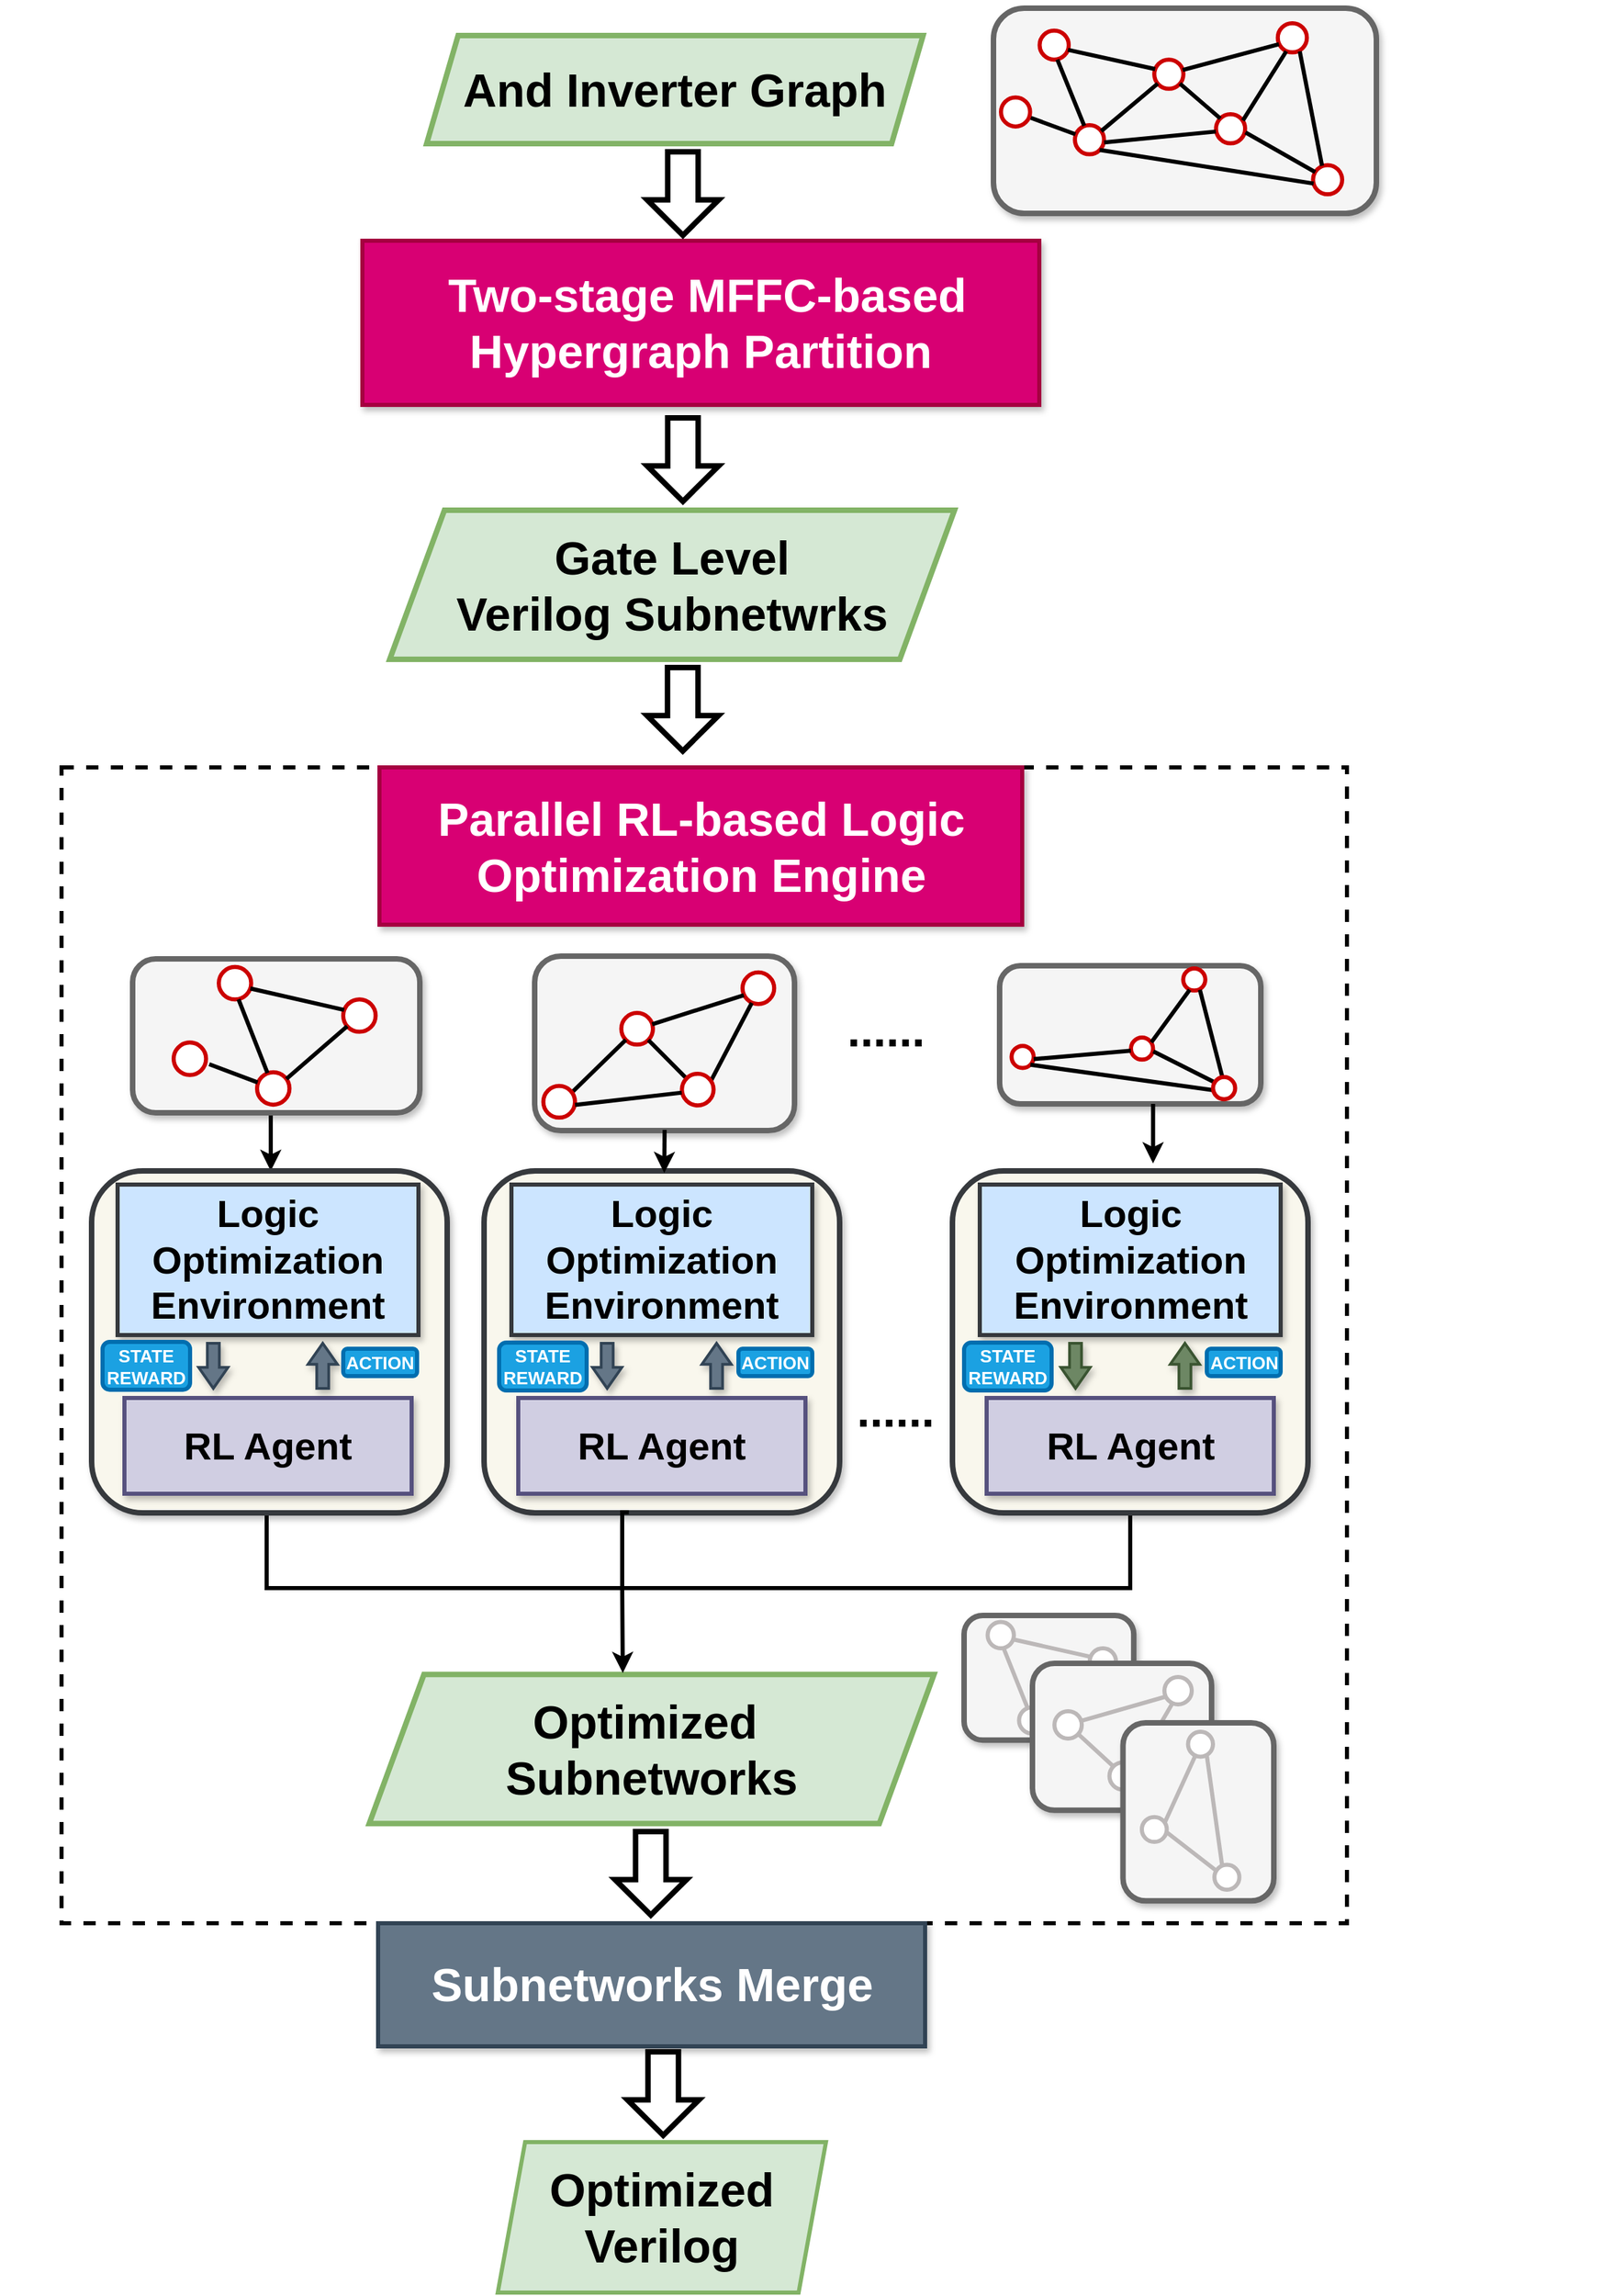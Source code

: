 <mxfile version="24.7.7">
  <diagram name="第 1 页" id="2leY5HMp6Ett028nWdfq">
    <mxGraphModel dx="4054" dy="3348" grid="1" gridSize="10" guides="1" tooltips="1" connect="1" arrows="1" fold="1" page="1" pageScale="1" pageWidth="1200" pageHeight="1700" math="0" shadow="0">
      <root>
        <mxCell id="0" />
        <mxCell id="1" parent="0" />
        <mxCell id="xTtSK3jkWQ4TyL-IIgwB-2" value="" style="rounded=0;whiteSpace=wrap;html=1;fillColor=none;strokeWidth=3;dashed=1;" parent="1" vertex="1">
          <mxGeometry x="-1142" y="-1138" width="940" height="845" as="geometry" />
        </mxCell>
        <mxCell id="dvFnTmYqKqfRrYYfjRXa-3" value="&lt;b style=&quot;font-size: 34px;&quot;&gt;Optimized Verilog&lt;/b&gt;" style="shape=parallelogram;perimeter=parallelogramPerimeter;whiteSpace=wrap;html=1;fixedSize=1;fillColor=#d5e8d4;strokeColor=#82b366;strokeWidth=3;" parent="1" vertex="1">
          <mxGeometry x="-823" y="-133" width="240" height="110" as="geometry" />
        </mxCell>
        <mxCell id="LbmJ7f7Hz9VkS4XE6J_R-9" value="" style="group" parent="1" vertex="1" connectable="0">
          <mxGeometry x="-982" y="-1523" width="615" height="120" as="geometry" />
        </mxCell>
        <mxCell id="LbmJ7f7Hz9VkS4XE6J_R-2" value="&lt;b style=&quot;color: rgb(0, 0, 0);&quot;&gt;&lt;font style=&quot;font-size: 34px;&quot; color=&quot;#ffffff&quot;&gt;&amp;nbsp;Two-stage MFFC-based Hypergraph Partition&lt;/font&gt;&lt;/b&gt;" style="rounded=0;whiteSpace=wrap;html=1;fillColor=#d80073;fontColor=#ffffff;strokeColor=#A50040;strokeWidth=3;shadow=1;" parent="LbmJ7f7Hz9VkS4XE6J_R-9" vertex="1">
          <mxGeometry x="60" width="495" height="120" as="geometry" />
        </mxCell>
        <mxCell id="LbmJ7f7Hz9VkS4XE6J_R-10" value="" style="shape=flexArrow;endArrow=classic;html=1;rounded=0;strokeWidth=4;endWidth=25.993;endSize=7.303;width=19.31;" parent="1" edge="1">
          <mxGeometry width="50" height="50" relative="1" as="geometry">
            <mxPoint x="-687.59" y="-1590" as="sourcePoint" />
            <mxPoint x="-687.59" y="-1525" as="targetPoint" />
          </mxGeometry>
        </mxCell>
        <mxCell id="MMd7Z6TBkllvfIrQ2Aga-67" value="" style="shape=flexArrow;endArrow=classic;html=1;rounded=0;strokeWidth=4;endWidth=25.993;endSize=7.303;width=19.31;" parent="1" edge="1">
          <mxGeometry width="50" height="50" relative="1" as="geometry">
            <mxPoint x="-687.59" y="-1395.5" as="sourcePoint" />
            <mxPoint x="-687.59" y="-1330.5" as="targetPoint" />
          </mxGeometry>
        </mxCell>
        <mxCell id="MMd7Z6TBkllvfIrQ2Aga-69" value="" style="endArrow=classic;html=1;rounded=0;strokeWidth=3;" parent="1" edge="1">
          <mxGeometry width="50" height="50" relative="1" as="geometry">
            <mxPoint x="-989" y="-886.5" as="sourcePoint" />
            <mxPoint x="-989" y="-843" as="targetPoint" />
          </mxGeometry>
        </mxCell>
        <mxCell id="mWC_7gm0NGvsqLe8Leoa-31" value="" style="group;strokeWidth=4;" parent="1" vertex="1" connectable="0">
          <mxGeometry x="-833" y="-863" width="260" height="290" as="geometry" />
        </mxCell>
        <mxCell id="mWC_7gm0NGvsqLe8Leoa-32" value="" style="rounded=1;whiteSpace=wrap;html=1;strokeWidth=4;fillColor=#f9f7ed;strokeColor=#36393d;shadow=1;" parent="mWC_7gm0NGvsqLe8Leoa-31" vertex="1">
          <mxGeometry y="20" width="260" height="250" as="geometry" />
        </mxCell>
        <mxCell id="mWC_7gm0NGvsqLe8Leoa-33" value="&lt;font size=&quot;1&quot; style=&quot;&quot;&gt;&lt;b style=&quot;font-size: 28px;&quot;&gt;RL Agent&lt;/b&gt;&lt;/font&gt;" style="rounded=0;whiteSpace=wrap;html=1;fillColor=#d0cee2;strokeColor=#56517e;strokeWidth=3;shadow=1;" parent="mWC_7gm0NGvsqLe8Leoa-31" vertex="1">
          <mxGeometry x="25" y="186" width="210" height="70" as="geometry" />
        </mxCell>
        <mxCell id="mWC_7gm0NGvsqLe8Leoa-34" value="&lt;font size=&quot;1&quot; style=&quot;&quot;&gt;&lt;b style=&quot;font-size: 28px;&quot;&gt;Logic Optimization Environment&lt;/b&gt;&lt;/font&gt;" style="rounded=0;whiteSpace=wrap;html=1;fillColor=#cce5ff;strokeColor=#36393d;strokeWidth=3;shadow=1;" parent="mWC_7gm0NGvsqLe8Leoa-31" vertex="1">
          <mxGeometry x="20" y="30" width="220" height="110" as="geometry" />
        </mxCell>
        <mxCell id="mWC_7gm0NGvsqLe8Leoa-35" value="" style="shape=flexArrow;endArrow=classic;html=1;rounded=0;strokeWidth=2;endWidth=10.728;endSize=4.445;width=7.742;shadow=1;fillColor=#647687;strokeColor=#314354;" parent="mWC_7gm0NGvsqLe8Leoa-31" edge="1">
          <mxGeometry width="50" height="50" relative="1" as="geometry">
            <mxPoint x="90" y="145" as="sourcePoint" />
            <mxPoint x="90" y="180" as="targetPoint" />
          </mxGeometry>
        </mxCell>
        <mxCell id="mWC_7gm0NGvsqLe8Leoa-36" value="" style="shape=flexArrow;endArrow=classic;html=1;rounded=0;strokeWidth=2;endWidth=10.728;endSize=4.445;width=7.742;shadow=1;fillColor=#647687;strokeColor=#314354;" parent="mWC_7gm0NGvsqLe8Leoa-31" edge="1">
          <mxGeometry width="50" height="50" relative="1" as="geometry">
            <mxPoint x="170" y="180" as="sourcePoint" />
            <mxPoint x="170" y="145" as="targetPoint" />
          </mxGeometry>
        </mxCell>
        <mxCell id="xTtSK3jkWQ4TyL-IIgwB-56" value="&lt;b style=&quot;font-size: 13px;&quot;&gt;ACTION&lt;/b&gt;" style="rounded=1;whiteSpace=wrap;html=1;fontSize=13;fillColor=#1ba1e2;fontColor=#ffffff;strokeColor=#006EAF;strokeWidth=3;" parent="mWC_7gm0NGvsqLe8Leoa-31" vertex="1">
          <mxGeometry x="186" y="150" width="54" height="20" as="geometry" />
        </mxCell>
        <mxCell id="xTtSK3jkWQ4TyL-IIgwB-59" value="&lt;b style=&quot;font-size: 13px;&quot;&gt;STATE&lt;/b&gt;&lt;div&gt;&lt;b style=&quot;font-size: 13px;&quot;&gt;REWARD&lt;/b&gt;&lt;/div&gt;" style="rounded=1;whiteSpace=wrap;html=1;fontSize=13;fillColor=#1ba1e2;fontColor=#ffffff;strokeColor=#006EAF;strokeWidth=3;" parent="mWC_7gm0NGvsqLe8Leoa-31" vertex="1">
          <mxGeometry x="11" y="145.5" width="64" height="35" as="geometry" />
        </mxCell>
        <mxCell id="mWC_7gm0NGvsqLe8Leoa-37" value="" style="group;strokeWidth=4;" parent="1" vertex="1" connectable="0">
          <mxGeometry x="-490.5" y="-863" width="260" height="290" as="geometry" />
        </mxCell>
        <mxCell id="xTtSK3jkWQ4TyL-IIgwB-50" style="edgeStyle=orthogonalEdgeStyle;rounded=0;orthogonalLoop=1;jettySize=auto;html=1;endArrow=none;endFill=0;strokeWidth=3;" parent="mWC_7gm0NGvsqLe8Leoa-37" source="mWC_7gm0NGvsqLe8Leoa-38" edge="1">
          <mxGeometry relative="1" as="geometry">
            <mxPoint x="-285.5" y="325" as="targetPoint" />
            <Array as="points">
              <mxPoint x="130" y="325" />
              <mxPoint x="-285" y="325" />
            </Array>
          </mxGeometry>
        </mxCell>
        <mxCell id="mWC_7gm0NGvsqLe8Leoa-38" value="" style="rounded=1;whiteSpace=wrap;html=1;strokeWidth=4;fillColor=#f9f7ed;strokeColor=#36393d;shadow=1;" parent="mWC_7gm0NGvsqLe8Leoa-37" vertex="1">
          <mxGeometry y="20" width="260" height="250" as="geometry" />
        </mxCell>
        <mxCell id="mWC_7gm0NGvsqLe8Leoa-39" value="&lt;font size=&quot;1&quot; style=&quot;&quot;&gt;&lt;b style=&quot;font-size: 28px;&quot;&gt;RL Agent&lt;/b&gt;&lt;/font&gt;" style="rounded=0;whiteSpace=wrap;html=1;fillColor=#d0cee2;strokeColor=#56517e;strokeWidth=3;shadow=1;" parent="mWC_7gm0NGvsqLe8Leoa-37" vertex="1">
          <mxGeometry x="25" y="186" width="210" height="70" as="geometry" />
        </mxCell>
        <mxCell id="mWC_7gm0NGvsqLe8Leoa-40" value="&lt;font size=&quot;1&quot; style=&quot;&quot;&gt;&lt;b style=&quot;font-size: 28px;&quot;&gt;Logic Optimization Environment&lt;/b&gt;&lt;/font&gt;" style="rounded=0;whiteSpace=wrap;html=1;fillColor=#cce5ff;strokeColor=#36393d;strokeWidth=3;shadow=1;" parent="mWC_7gm0NGvsqLe8Leoa-37" vertex="1">
          <mxGeometry x="20" y="30" width="220" height="110" as="geometry" />
        </mxCell>
        <mxCell id="mWC_7gm0NGvsqLe8Leoa-41" value="" style="shape=flexArrow;endArrow=classic;html=1;rounded=0;strokeWidth=2;endWidth=10.728;endSize=4.445;width=7.742;shadow=1;fillColor=#6d8764;strokeColor=#3A5431;" parent="mWC_7gm0NGvsqLe8Leoa-37" edge="1">
          <mxGeometry width="50" height="50" relative="1" as="geometry">
            <mxPoint x="90" y="145" as="sourcePoint" />
            <mxPoint x="90" y="180" as="targetPoint" />
          </mxGeometry>
        </mxCell>
        <mxCell id="mWC_7gm0NGvsqLe8Leoa-42" value="" style="shape=flexArrow;endArrow=classic;html=1;rounded=0;strokeWidth=2;endWidth=10.728;endSize=4.445;width=7.742;shadow=1;fillColor=#6d8764;strokeColor=#3A5431;" parent="mWC_7gm0NGvsqLe8Leoa-37" edge="1">
          <mxGeometry width="50" height="50" relative="1" as="geometry">
            <mxPoint x="170" y="180" as="sourcePoint" />
            <mxPoint x="170" y="145" as="targetPoint" />
          </mxGeometry>
        </mxCell>
        <mxCell id="xTtSK3jkWQ4TyL-IIgwB-57" value="&lt;b style=&quot;font-size: 13px;&quot;&gt;ACTION&lt;/b&gt;" style="rounded=1;whiteSpace=wrap;html=1;fontSize=13;fillColor=#1ba1e2;fontColor=#ffffff;strokeColor=#006EAF;strokeWidth=3;" parent="mWC_7gm0NGvsqLe8Leoa-37" vertex="1">
          <mxGeometry x="186" y="150" width="54" height="20" as="geometry" />
        </mxCell>
        <mxCell id="xTtSK3jkWQ4TyL-IIgwB-60" value="&lt;b style=&quot;font-size: 13px;&quot;&gt;STATE&lt;/b&gt;&lt;div&gt;&lt;b style=&quot;font-size: 13px;&quot;&gt;REWARD&lt;/b&gt;&lt;/div&gt;" style="rounded=1;whiteSpace=wrap;html=1;fontSize=13;fillColor=#1ba1e2;fontColor=#ffffff;strokeColor=#006EAF;strokeWidth=3;" parent="mWC_7gm0NGvsqLe8Leoa-37" vertex="1">
          <mxGeometry x="8.5" y="145.5" width="64" height="35" as="geometry" />
        </mxCell>
        <mxCell id="MMd7Z6TBkllvfIrQ2Aga-142" value="" style="group;strokeWidth=3;" parent="1" vertex="1" connectable="0">
          <mxGeometry x="-1187" y="-488" width="1180" height="322.63" as="geometry" />
        </mxCell>
        <mxCell id="xTtSK3jkWQ4TyL-IIgwB-41" value="&lt;b style=&quot;font-size: 34px;&quot;&gt;Optimized&amp;nbsp;&lt;/b&gt;&lt;div&gt;&lt;b style=&quot;font-size: 34px;&quot;&gt;Subnetworks&lt;/b&gt;&lt;br&gt;&lt;/div&gt;" style="shape=parallelogram;perimeter=parallelogramPerimeter;whiteSpace=wrap;html=1;fixedSize=1;size=40;fillColor=#d5e8d4;strokeColor=#82b366;strokeWidth=4;" parent="MMd7Z6TBkllvfIrQ2Aga-142" vertex="1">
          <mxGeometry x="270" y="13.16" width="413" height="109" as="geometry" />
        </mxCell>
        <mxCell id="LbmJ7f7Hz9VkS4XE6J_R-12" value="&lt;b style=&quot;&quot;&gt;&lt;font style=&quot;font-size: 34px;&quot;&gt;Subnetworks Merge&lt;/font&gt;&lt;/b&gt;" style="rounded=0;whiteSpace=wrap;html=1;fillColor=#647687;fontColor=#ffffff;strokeColor=#314354;strokeWidth=3;shadow=1;" parent="MMd7Z6TBkllvfIrQ2Aga-142" vertex="1">
          <mxGeometry x="276.5" y="195" width="400" height="90" as="geometry" />
        </mxCell>
        <mxCell id="LbmJ7f7Hz9VkS4XE6J_R-13" value="" style="shape=flexArrow;endArrow=classic;html=1;rounded=0;strokeWidth=4;endWidth=25.993;endSize=7.303;width=19.31;" parent="MMd7Z6TBkllvfIrQ2Aga-142" edge="1">
          <mxGeometry width="50" height="50" relative="1" as="geometry">
            <mxPoint x="475.91" y="126" as="sourcePoint" />
            <mxPoint x="475.91" y="191" as="targetPoint" />
          </mxGeometry>
        </mxCell>
        <mxCell id="MMd7Z6TBkllvfIrQ2Aga-143" value="" style="rounded=1;whiteSpace=wrap;html=1;fillColor=#f5f5f5;fontColor=#333333;strokeColor=#666666;strokeWidth=4;shadow=1;" parent="MMd7Z6TBkllvfIrQ2Aga-142" vertex="1">
          <mxGeometry x="705" y="-30" width="124.079" height="91.126" as="geometry" />
        </mxCell>
        <mxCell id="MMd7Z6TBkllvfIrQ2Aga-144" value="" style="ellipse;whiteSpace=wrap;html=1;aspect=fixed;strokeColor=#bcb8b8;strokeWidth=3;" parent="MMd7Z6TBkllvfIrQ2Aga-142" vertex="1">
          <mxGeometry x="722.233" y="-25.204" width="19.184" height="19.184" as="geometry" />
        </mxCell>
        <mxCell id="MMd7Z6TBkllvfIrQ2Aga-145" value="" style="ellipse;whiteSpace=wrap;html=1;aspect=fixed;strokeColor=#bcb8b8;strokeWidth=3;" parent="MMd7Z6TBkllvfIrQ2Aga-142" vertex="1">
          <mxGeometry x="745.211" y="37.146" width="19.184" height="19.184" as="geometry" />
        </mxCell>
        <mxCell id="MMd7Z6TBkllvfIrQ2Aga-146" value="" style="ellipse;whiteSpace=wrap;html=1;aspect=fixed;strokeColor=#bcb8b8;strokeWidth=3;" parent="MMd7Z6TBkllvfIrQ2Aga-142" vertex="1">
          <mxGeometry x="796.91" y="-6.019" width="19.184" height="19.184" as="geometry" />
        </mxCell>
        <mxCell id="MMd7Z6TBkllvfIrQ2Aga-149" value="" style="endArrow=none;html=1;rounded=0;strokeWidth=3;exitX=0.321;exitY=0.022;exitDx=0;exitDy=0;exitPerimeter=0;entryX=0.609;entryY=1;entryDx=0;entryDy=0;entryPerimeter=0;strokeColor=#bcb8b8;" parent="MMd7Z6TBkllvfIrQ2Aga-142" source="MMd7Z6TBkllvfIrQ2Aga-145" target="MMd7Z6TBkllvfIrQ2Aga-144" edge="1">
          <mxGeometry width="50" height="50" relative="1" as="geometry">
            <mxPoint x="763.018" y="5.012" as="sourcePoint" />
            <mxPoint x="733.722" y="-6.019" as="targetPoint" />
          </mxGeometry>
        </mxCell>
        <mxCell id="MMd7Z6TBkllvfIrQ2Aga-150" value="" style="endArrow=none;html=1;rounded=0;strokeWidth=3;exitX=0.027;exitY=0.324;exitDx=0;exitDy=0;exitPerimeter=0;entryX=0.974;entryY=0.663;entryDx=0;entryDy=0;entryPerimeter=0;strokeColor=#bcb8b8;" parent="MMd7Z6TBkllvfIrQ2Aga-142" source="MMd7Z6TBkllvfIrQ2Aga-146" target="MMd7Z6TBkllvfIrQ2Aga-144" edge="1">
          <mxGeometry width="50" height="50" relative="1" as="geometry">
            <mxPoint x="774.507" y="0.215" as="sourcePoint" />
            <mxPoint x="745.211" y="-10.816" as="targetPoint" />
          </mxGeometry>
        </mxCell>
        <mxCell id="MMd7Z6TBkllvfIrQ2Aga-151" value="" style="endArrow=none;html=1;rounded=0;strokeWidth=3;exitX=0.906;exitY=0.204;exitDx=0;exitDy=0;exitPerimeter=0;strokeColor=#bcb8b8;" parent="MMd7Z6TBkllvfIrQ2Aga-142" source="MMd7Z6TBkllvfIrQ2Aga-145" target="MMd7Z6TBkllvfIrQ2Aga-146" edge="1">
          <mxGeometry width="50" height="50" relative="1" as="geometry">
            <mxPoint x="757.274" y="52.973" as="sourcePoint" />
            <mxPoint x="727.978" y="41.942" as="targetPoint" />
          </mxGeometry>
        </mxCell>
        <mxCell id="MMd7Z6TBkllvfIrQ2Aga-168" value="" style="rounded=1;whiteSpace=wrap;html=1;fillColor=#f5f5f5;fontColor=#333333;strokeColor=#666666;strokeWidth=4;shadow=1;" parent="MMd7Z6TBkllvfIrQ2Aga-142" vertex="1">
          <mxGeometry x="755.003" y="4.998" width="130.972" height="107.399" as="geometry" />
        </mxCell>
        <mxCell id="MMd7Z6TBkllvfIrQ2Aga-170" value="" style="ellipse;whiteSpace=wrap;html=1;aspect=fixed;strokeColor=#BCB8B8;strokeWidth=3;" parent="MMd7Z6TBkllvfIrQ2Aga-142" vertex="1">
          <mxGeometry x="771.087" y="39.965" width="19.981" height="19.981" as="geometry" />
        </mxCell>
        <mxCell id="MMd7Z6TBkllvfIrQ2Aga-171" value="" style="ellipse;whiteSpace=wrap;html=1;aspect=fixed;strokeColor=#BCB8B8;strokeWidth=3;" parent="MMd7Z6TBkllvfIrQ2Aga-142" vertex="1">
          <mxGeometry x="811.298" y="77.429" width="19.981" height="19.981" as="geometry" />
        </mxCell>
        <mxCell id="MMd7Z6TBkllvfIrQ2Aga-172" value="" style="ellipse;whiteSpace=wrap;html=1;aspect=fixed;strokeColor=#BCB8B8;strokeWidth=3;" parent="MMd7Z6TBkllvfIrQ2Aga-142" vertex="1">
          <mxGeometry x="851.509" y="14.988" width="19.981" height="19.981" as="geometry" />
        </mxCell>
        <mxCell id="MMd7Z6TBkllvfIrQ2Aga-175" value="" style="endArrow=none;html=1;rounded=0;strokeWidth=3;entryX=0;entryY=0;entryDx=0;entryDy=0;strokeColor=#BCB8B8;" parent="MMd7Z6TBkllvfIrQ2Aga-142" source="MMd7Z6TBkllvfIrQ2Aga-170" target="MMd7Z6TBkllvfIrQ2Aga-171" edge="1">
          <mxGeometry width="50" height="50" relative="1" as="geometry">
            <mxPoint x="748.109" y="101.906" as="sourcePoint" />
            <mxPoint x="818.191" y="97.41" as="targetPoint" />
          </mxGeometry>
        </mxCell>
        <mxCell id="MMd7Z6TBkllvfIrQ2Aga-176" value="" style="endArrow=none;html=1;rounded=0;strokeWidth=3;exitX=0.975;exitY=0.358;exitDx=0;exitDy=0;exitPerimeter=0;entryX=0.04;entryY=0.72;entryDx=0;entryDy=0;entryPerimeter=0;strokeColor=#BCB8B8;" parent="MMd7Z6TBkllvfIrQ2Aga-142" source="MMd7Z6TBkllvfIrQ2Aga-170" target="MMd7Z6TBkllvfIrQ2Aga-172" edge="1">
          <mxGeometry width="50" height="50" relative="1" as="geometry">
            <mxPoint x="745.812" y="93.914" as="sourcePoint" />
            <mxPoint x="780.278" y="62.443" as="targetPoint" />
          </mxGeometry>
        </mxCell>
        <mxCell id="MMd7Z6TBkllvfIrQ2Aga-177" value="" style="endArrow=none;html=1;rounded=0;strokeWidth=3;entryX=0.923;entryY=0.216;entryDx=0;entryDy=0;exitX=0.292;exitY=0.963;exitDx=0;exitDy=0;exitPerimeter=0;entryPerimeter=0;strokeColor=#BCB8B8;" parent="MMd7Z6TBkllvfIrQ2Aga-142" source="MMd7Z6TBkllvfIrQ2Aga-172" target="MMd7Z6TBkllvfIrQ2Aga-171" edge="1">
          <mxGeometry width="50" height="50" relative="1" as="geometry">
            <mxPoint x="795.788" y="62.443" as="sourcePoint" />
            <mxPoint x="820.489" y="85.422" as="targetPoint" />
          </mxGeometry>
        </mxCell>
        <mxCell id="MMd7Z6TBkllvfIrQ2Aga-220" value="" style="group" parent="MMd7Z6TBkllvfIrQ2Aga-142" vertex="1" connectable="0">
          <mxGeometry x="835.001" y="54.999" width="103.399" height="123.671" as="geometry" />
        </mxCell>
        <mxCell id="MMd7Z6TBkllvfIrQ2Aga-218" value="" style="rounded=1;whiteSpace=wrap;html=1;fillColor=#f5f5f5;fontColor=#333333;strokeColor=#666666;strokeWidth=4;shadow=1;" parent="MMd7Z6TBkllvfIrQ2Aga-220" vertex="1">
          <mxGeometry x="-13.787" y="-6.509" width="110.292" height="130.18" as="geometry" />
        </mxCell>
        <mxCell id="MMd7Z6TBkllvfIrQ2Aga-221" value="" style="ellipse;whiteSpace=wrap;html=1;aspect=fixed;strokeColor=#BCB8B8;strokeWidth=3;" parent="MMd7Z6TBkllvfIrQ2Aga-220" vertex="1">
          <mxGeometry y="62.32" width="18.225" height="18.225" as="geometry" />
        </mxCell>
        <mxCell id="MMd7Z6TBkllvfIrQ2Aga-222" value="" style="ellipse;whiteSpace=wrap;html=1;aspect=fixed;strokeColor=#BCB8B8;strokeWidth=3;" parent="MMd7Z6TBkllvfIrQ2Aga-220" vertex="1">
          <mxGeometry x="33.777" width="18.225" height="18.225" as="geometry" />
        </mxCell>
        <mxCell id="MMd7Z6TBkllvfIrQ2Aga-223" value="" style="ellipse;whiteSpace=wrap;html=1;aspect=fixed;strokeColor=#BCB8B8;strokeWidth=3;" parent="MMd7Z6TBkllvfIrQ2Aga-220" vertex="1">
          <mxGeometry x="53.078" y="97.22" width="18.225" height="18.225" as="geometry" />
        </mxCell>
        <mxCell id="MMd7Z6TBkllvfIrQ2Aga-224" value="" style="endArrow=none;html=1;rounded=0;strokeWidth=3;entryX=0.923;entryY=0.216;entryDx=0;entryDy=0;exitX=0.292;exitY=0.963;exitDx=0;exitDy=0;exitPerimeter=0;entryPerimeter=0;strokeColor=#BCB8B8;" parent="MMd7Z6TBkllvfIrQ2Aga-220" source="MMd7Z6TBkllvfIrQ2Aga-222" target="MMd7Z6TBkllvfIrQ2Aga-221" edge="1">
          <mxGeometry width="50" height="50" relative="1" as="geometry">
            <mxPoint x="-13.028" y="47.363" as="sourcePoint" />
            <mxPoint x="7.72" y="70.297" as="targetPoint" />
          </mxGeometry>
        </mxCell>
        <mxCell id="MMd7Z6TBkllvfIrQ2Aga-225" value="" style="endArrow=none;html=1;rounded=0;strokeWidth=3;exitX=1.012;exitY=0.625;exitDx=0;exitDy=0;exitPerimeter=0;entryX=0.073;entryY=0.237;entryDx=0;entryDy=0;entryPerimeter=0;strokeColor=#BCB8B8;" parent="MMd7Z6TBkllvfIrQ2Aga-220" source="MMd7Z6TBkllvfIrQ2Aga-221" target="MMd7Z6TBkllvfIrQ2Aga-223" edge="1">
          <mxGeometry width="50" height="50" relative="1" as="geometry">
            <mxPoint x="-13.028" y="47.363" as="sourcePoint" />
            <mxPoint x="67.554" y="94.727" as="targetPoint" />
          </mxGeometry>
        </mxCell>
        <mxCell id="MMd7Z6TBkllvfIrQ2Aga-226" value="" style="endArrow=none;html=1;rounded=0;strokeWidth=3;entryX=0.308;entryY=0.021;entryDx=0;entryDy=0;exitX=0.755;exitY=0.968;exitDx=0;exitDy=0;exitPerimeter=0;entryPerimeter=0;strokeColor=#BCB8B8;" parent="MMd7Z6TBkllvfIrQ2Aga-220" source="MMd7Z6TBkllvfIrQ2Aga-222" target="MMd7Z6TBkllvfIrQ2Aga-223" edge="1">
          <mxGeometry width="50" height="50" relative="1" as="geometry">
            <mxPoint x="44.393" y="24.43" as="sourcePoint" />
            <mxPoint x="22.679" y="71.793" as="targetPoint" />
          </mxGeometry>
        </mxCell>
        <mxCell id="xTtSK3jkWQ4TyL-IIgwB-69" value="" style="shape=flexArrow;endArrow=classic;html=1;rounded=0;strokeWidth=4;endWidth=25.993;endSize=7.303;width=19.31;" parent="MMd7Z6TBkllvfIrQ2Aga-142" edge="1">
          <mxGeometry width="50" height="50" relative="1" as="geometry">
            <mxPoint x="485" y="287" as="sourcePoint" />
            <mxPoint x="485" y="352" as="targetPoint" />
          </mxGeometry>
        </mxCell>
        <mxCell id="oHI2UX2f5M0Zwac9s9rT-1" value="&lt;span style=&quot;font-size: 34px;&quot;&gt;&lt;b&gt;......&lt;/b&gt;&lt;/span&gt;" style="text;html=1;align=center;verticalAlign=middle;whiteSpace=wrap;rounded=0;" parent="1" vertex="1">
          <mxGeometry x="-609" y="-961.5" width="140" height="30" as="geometry" />
        </mxCell>
        <mxCell id="LbmJ7f7Hz9VkS4XE6J_R-4" value="&lt;b style=&quot;&quot;&gt;&lt;font style=&quot;font-size: 34px;&quot;&gt;Parallel RL-based Logic Optimization Engine&lt;/font&gt;&lt;/b&gt;" style="rounded=0;whiteSpace=wrap;html=1;fillColor=#d80073;fontColor=#ffffff;strokeColor=#A50040;strokeWidth=3;shadow=1;" parent="1" vertex="1">
          <mxGeometry x="-909.5" y="-1138" width="470" height="115" as="geometry" />
        </mxCell>
        <mxCell id="xTtSK3jkWQ4TyL-IIgwB-7" value="" style="group" parent="1" vertex="1" connectable="0">
          <mxGeometry x="-1090" y="-998" width="210" height="112.5" as="geometry" />
        </mxCell>
        <mxCell id="MMd7Z6TBkllvfIrQ2Aga-54" value="" style="rounded=1;whiteSpace=wrap;html=1;fillColor=#f5f5f5;fontColor=#333333;strokeColor=#666666;strokeWidth=4;shadow=1;" parent="xTtSK3jkWQ4TyL-IIgwB-7" vertex="1">
          <mxGeometry width="210" height="112.5" as="geometry" />
        </mxCell>
        <mxCell id="MMd7Z6TBkllvfIrQ2Aga-18" value="" style="ellipse;whiteSpace=wrap;html=1;aspect=fixed;strokeColor=#CC0000;strokeWidth=3;" parent="xTtSK3jkWQ4TyL-IIgwB-7" vertex="1">
          <mxGeometry x="63" y="5.921" width="23.684" height="23.684" as="geometry" />
        </mxCell>
        <mxCell id="MMd7Z6TBkllvfIrQ2Aga-19" value="" style="ellipse;whiteSpace=wrap;html=1;aspect=fixed;strokeColor=#CC0000;strokeWidth=3;" parent="xTtSK3jkWQ4TyL-IIgwB-7" vertex="1">
          <mxGeometry x="91" y="82.895" width="23.684" height="23.684" as="geometry" />
        </mxCell>
        <mxCell id="MMd7Z6TBkllvfIrQ2Aga-20" value="" style="ellipse;whiteSpace=wrap;html=1;aspect=fixed;strokeColor=#CC0000;strokeWidth=3;" parent="xTtSK3jkWQ4TyL-IIgwB-7" vertex="1">
          <mxGeometry x="154" y="29.605" width="23.684" height="23.684" as="geometry" />
        </mxCell>
        <mxCell id="MMd7Z6TBkllvfIrQ2Aga-21" value="" style="ellipse;whiteSpace=wrap;html=1;aspect=fixed;strokeColor=#CC0000;strokeWidth=3;" parent="xTtSK3jkWQ4TyL-IIgwB-7" vertex="1">
          <mxGeometry x="30" y="61.171" width="23.684" height="23.684" as="geometry" />
        </mxCell>
        <mxCell id="MMd7Z6TBkllvfIrQ2Aga-22" value="" style="endArrow=none;html=1;rounded=0;strokeWidth=3;exitX=0.017;exitY=0.313;exitDx=0;exitDy=0;exitPerimeter=0;" parent="xTtSK3jkWQ4TyL-IIgwB-7" source="MMd7Z6TBkllvfIrQ2Aga-19" edge="1">
          <mxGeometry width="50" height="50" relative="1" as="geometry">
            <mxPoint x="21" y="106.579" as="sourcePoint" />
            <mxPoint x="56" y="76.974" as="targetPoint" />
          </mxGeometry>
        </mxCell>
        <mxCell id="MMd7Z6TBkllvfIrQ2Aga-23" value="" style="endArrow=none;html=1;rounded=0;strokeWidth=3;exitX=0.321;exitY=0.022;exitDx=0;exitDy=0;exitPerimeter=0;entryX=0.609;entryY=1;entryDx=0;entryDy=0;entryPerimeter=0;" parent="xTtSK3jkWQ4TyL-IIgwB-7" source="MMd7Z6TBkllvfIrQ2Aga-19" target="MMd7Z6TBkllvfIrQ2Aga-18" edge="1">
          <mxGeometry width="50" height="50" relative="1" as="geometry">
            <mxPoint x="112.7" y="43.224" as="sourcePoint" />
            <mxPoint x="77" y="29.605" as="targetPoint" />
          </mxGeometry>
        </mxCell>
        <mxCell id="MMd7Z6TBkllvfIrQ2Aga-24" value="" style="endArrow=none;html=1;rounded=0;strokeWidth=3;exitX=0.027;exitY=0.324;exitDx=0;exitDy=0;exitPerimeter=0;entryX=0.974;entryY=0.663;entryDx=0;entryDy=0;entryPerimeter=0;" parent="xTtSK3jkWQ4TyL-IIgwB-7" source="MMd7Z6TBkllvfIrQ2Aga-20" target="MMd7Z6TBkllvfIrQ2Aga-18" edge="1">
          <mxGeometry width="50" height="50" relative="1" as="geometry">
            <mxPoint x="126.7" y="37.303" as="sourcePoint" />
            <mxPoint x="91" y="23.684" as="targetPoint" />
          </mxGeometry>
        </mxCell>
        <mxCell id="MMd7Z6TBkllvfIrQ2Aga-25" value="" style="endArrow=none;html=1;rounded=0;strokeWidth=3;exitX=0.906;exitY=0.204;exitDx=0;exitDy=0;exitPerimeter=0;" parent="xTtSK3jkWQ4TyL-IIgwB-7" source="MMd7Z6TBkllvfIrQ2Aga-19" target="MMd7Z6TBkllvfIrQ2Aga-20" edge="1">
          <mxGeometry width="50" height="50" relative="1" as="geometry">
            <mxPoint x="105.7" y="102.434" as="sourcePoint" />
            <mxPoint x="70" y="88.816" as="targetPoint" />
          </mxGeometry>
        </mxCell>
        <mxCell id="xTtSK3jkWQ4TyL-IIgwB-8" value="" style="group" parent="1" vertex="1" connectable="0">
          <mxGeometry x="-796" y="-1000" width="190" height="127.5" as="geometry" />
        </mxCell>
        <mxCell id="MMd7Z6TBkllvfIrQ2Aga-55" value="" style="rounded=1;whiteSpace=wrap;html=1;fillColor=#f5f5f5;fontColor=#333333;strokeColor=#666666;strokeWidth=4;shadow=1;" parent="xTtSK3jkWQ4TyL-IIgwB-8" vertex="1">
          <mxGeometry width="190" height="127.5" as="geometry" />
        </mxCell>
        <mxCell id="MMd7Z6TBkllvfIrQ2Aga-37" value="" style="ellipse;whiteSpace=wrap;html=1;aspect=fixed;strokeColor=#CC0000;strokeWidth=3;" parent="xTtSK3jkWQ4TyL-IIgwB-8" vertex="1">
          <mxGeometry x="63.333" y="41.512" width="23.145" height="23.145" as="geometry" />
        </mxCell>
        <mxCell id="MMd7Z6TBkllvfIrQ2Aga-39" value="" style="ellipse;whiteSpace=wrap;html=1;aspect=fixed;strokeColor=#CC0000;strokeWidth=3;" parent="xTtSK3jkWQ4TyL-IIgwB-8" vertex="1">
          <mxGeometry x="152" y="11.86" width="23.145" height="23.145" as="geometry" />
        </mxCell>
        <mxCell id="MMd7Z6TBkllvfIrQ2Aga-40" value="" style="endArrow=none;html=1;rounded=0;strokeWidth=3;exitX=0.906;exitY=0.204;exitDx=0;exitDy=0;exitPerimeter=0;" parent="xTtSK3jkWQ4TyL-IIgwB-8" source="MMd7Z6TBkllvfIrQ2Aga-36" target="MMd7Z6TBkllvfIrQ2Aga-37" edge="1">
          <mxGeometry width="50" height="50" relative="1" as="geometry">
            <mxPoint x="19.633" y="114.453" as="sourcePoint" />
            <mxPoint x="-12.667" y="100.814" as="targetPoint" />
          </mxGeometry>
        </mxCell>
        <mxCell id="MMd7Z6TBkllvfIrQ2Aga-42" value="" style="endArrow=none;html=1;rounded=0;strokeWidth=3;entryX=0;entryY=0;entryDx=0;entryDy=0;" parent="xTtSK3jkWQ4TyL-IIgwB-8" source="MMd7Z6TBkllvfIrQ2Aga-37" target="MMd7Z6TBkllvfIrQ2Aga-38" edge="1">
          <mxGeometry width="50" height="50" relative="1" as="geometry">
            <mxPoint x="38" y="115.047" as="sourcePoint" />
            <mxPoint x="115.267" y="109.709" as="targetPoint" />
          </mxGeometry>
        </mxCell>
        <mxCell id="MMd7Z6TBkllvfIrQ2Aga-43" value="" style="endArrow=none;html=1;rounded=0;strokeWidth=3;exitX=0.975;exitY=0.358;exitDx=0;exitDy=0;exitPerimeter=0;entryX=0.04;entryY=0.72;entryDx=0;entryDy=0;entryPerimeter=0;" parent="xTtSK3jkWQ4TyL-IIgwB-8" source="MMd7Z6TBkllvfIrQ2Aga-37" target="MMd7Z6TBkllvfIrQ2Aga-39" edge="1">
          <mxGeometry width="50" height="50" relative="1" as="geometry">
            <mxPoint x="35.467" y="105.558" as="sourcePoint" />
            <mxPoint x="73.467" y="68.198" as="targetPoint" />
          </mxGeometry>
        </mxCell>
        <mxCell id="MMd7Z6TBkllvfIrQ2Aga-44" value="" style="endArrow=none;html=1;rounded=0;strokeWidth=3;entryX=0.923;entryY=0.216;entryDx=0;entryDy=0;exitX=0.292;exitY=0.963;exitDx=0;exitDy=0;exitPerimeter=0;entryPerimeter=0;" parent="xTtSK3jkWQ4TyL-IIgwB-8" source="MMd7Z6TBkllvfIrQ2Aga-39" target="MMd7Z6TBkllvfIrQ2Aga-38" edge="1">
          <mxGeometry width="50" height="50" relative="1" as="geometry">
            <mxPoint x="90.567" y="68.198" as="sourcePoint" />
            <mxPoint x="117.8" y="95.477" as="targetPoint" />
          </mxGeometry>
        </mxCell>
        <mxCell id="MMd7Z6TBkllvfIrQ2Aga-36" value="" style="ellipse;whiteSpace=wrap;html=1;aspect=fixed;strokeColor=#CC0000;strokeWidth=3;" parent="xTtSK3jkWQ4TyL-IIgwB-8" vertex="1">
          <mxGeometry x="6.333" y="94.884" width="23.145" height="23.145" as="geometry" />
        </mxCell>
        <mxCell id="MMd7Z6TBkllvfIrQ2Aga-38" value="" style="ellipse;whiteSpace=wrap;html=1;aspect=fixed;strokeColor=#CC0000;strokeWidth=3;" parent="xTtSK3jkWQ4TyL-IIgwB-8" vertex="1">
          <mxGeometry x="107.667" y="85.988" width="23.145" height="23.145" as="geometry" />
        </mxCell>
        <mxCell id="MMd7Z6TBkllvfIrQ2Aga-41" value="" style="endArrow=none;html=1;rounded=0;strokeWidth=3;exitX=1.003;exitY=0.597;exitDx=0;exitDy=0;exitPerimeter=0;entryX=-0.006;entryY=0.597;entryDx=0;entryDy=0;entryPerimeter=0;" parent="xTtSK3jkWQ4TyL-IIgwB-8" source="MMd7Z6TBkllvfIrQ2Aga-36" target="MMd7Z6TBkllvfIrQ2Aga-38" edge="1">
          <mxGeometry width="50" height="50" relative="1" as="geometry">
            <mxPoint x="35.467" y="105.558" as="sourcePoint" />
            <mxPoint x="73.467" y="68.198" as="targetPoint" />
          </mxGeometry>
        </mxCell>
        <mxCell id="xTtSK3jkWQ4TyL-IIgwB-42" value="" style="endArrow=classic;html=1;rounded=0;strokeWidth=3;" parent="xTtSK3jkWQ4TyL-IIgwB-8" edge="1">
          <mxGeometry width="50" height="50" relative="1" as="geometry">
            <mxPoint x="95" y="127" as="sourcePoint" />
            <mxPoint x="94.75" y="158.53" as="targetPoint" />
          </mxGeometry>
        </mxCell>
        <mxCell id="xTtSK3jkWQ4TyL-IIgwB-12" value="&lt;b style=&quot;font-size: 34px;&quot;&gt;And Inverter Graph&lt;/b&gt;" style="shape=parallelogram;perimeter=parallelogramPerimeter;whiteSpace=wrap;html=1;fixedSize=1;size=23;fillColor=#d5e8d4;strokeColor=#82b366;strokeWidth=4;" parent="1" vertex="1">
          <mxGeometry x="-875" y="-1673" width="363" height="79" as="geometry" />
        </mxCell>
        <mxCell id="xTtSK3jkWQ4TyL-IIgwB-14" value="&lt;font style=&quot;font-size: 34px;&quot;&gt;&lt;b&gt;&lt;font style=&quot;font-size: 34px;&quot;&gt;Gate Level Verilog&lt;/font&gt;&lt;/b&gt;&lt;b style=&quot;background-color: initial;&quot;&gt;&lt;font style=&quot;font-size: 34px;&quot;&gt;&amp;nbsp;Subnetwrks&lt;/font&gt;&lt;/b&gt;&lt;/font&gt;" style="shape=parallelogram;perimeter=parallelogramPerimeter;whiteSpace=wrap;html=1;fixedSize=1;size=40;fillColor=#d5e8d4;strokeColor=#82b366;strokeWidth=4;" parent="1" vertex="1">
          <mxGeometry x="-902" y="-1326" width="413" height="109" as="geometry" />
        </mxCell>
        <mxCell id="xTtSK3jkWQ4TyL-IIgwB-38" value="" style="group" parent="1" vertex="1" connectable="0">
          <mxGeometry x="-469" y="-1693" width="280" height="150" as="geometry" />
        </mxCell>
        <mxCell id="xTtSK3jkWQ4TyL-IIgwB-27" value="" style="rounded=1;whiteSpace=wrap;html=1;fillColor=#f5f5f5;fontColor=#333333;strokeColor=#666666;strokeWidth=4;shadow=1;container=0;" parent="xTtSK3jkWQ4TyL-IIgwB-38" vertex="1">
          <mxGeometry x="8.5" width="280" height="150" as="geometry" />
        </mxCell>
        <mxCell id="MMd7Z6TBkllvfIrQ2Aga-1" value="" style="ellipse;whiteSpace=wrap;html=1;aspect=fixed;strokeColor=#CC0000;strokeWidth=3;container=0;" parent="xTtSK3jkWQ4TyL-IIgwB-38" vertex="1">
          <mxGeometry x="42.25" y="16.319" width="21.277" height="21.277" as="geometry" />
        </mxCell>
        <mxCell id="MMd7Z6TBkllvfIrQ2Aga-2" value="" style="ellipse;whiteSpace=wrap;html=1;aspect=fixed;strokeColor=#CC0000;strokeWidth=3;container=0;" parent="xTtSK3jkWQ4TyL-IIgwB-38" vertex="1">
          <mxGeometry x="68.05" y="85.468" width="21.277" height="21.277" as="geometry" />
        </mxCell>
        <mxCell id="MMd7Z6TBkllvfIrQ2Aga-3" value="" style="ellipse;whiteSpace=wrap;html=1;aspect=fixed;strokeColor=#CC0000;strokeWidth=3;container=0;" parent="xTtSK3jkWQ4TyL-IIgwB-38" vertex="1">
          <mxGeometry x="126.1" y="37.596" width="21.277" height="21.277" as="geometry" />
        </mxCell>
        <mxCell id="MMd7Z6TBkllvfIrQ2Aga-4" value="" style="ellipse;whiteSpace=wrap;html=1;aspect=fixed;strokeColor=#CC0000;strokeWidth=3;container=0;" parent="xTtSK3jkWQ4TyL-IIgwB-38" vertex="1">
          <mxGeometry x="171.25" y="77.489" width="21.277" height="21.277" as="geometry" />
        </mxCell>
        <mxCell id="MMd7Z6TBkllvfIrQ2Aga-5" value="" style="ellipse;whiteSpace=wrap;html=1;aspect=fixed;strokeColor=#CC0000;strokeWidth=3;container=0;" parent="xTtSK3jkWQ4TyL-IIgwB-38" vertex="1">
          <mxGeometry x="216.4" y="11" width="21.277" height="21.277" as="geometry" />
        </mxCell>
        <mxCell id="MMd7Z6TBkllvfIrQ2Aga-6" value="" style="ellipse;whiteSpace=wrap;html=1;aspect=fixed;strokeColor=#CC0000;strokeWidth=3;container=0;" parent="xTtSK3jkWQ4TyL-IIgwB-38" vertex="1">
          <mxGeometry x="242.2" y="114.723" width="21.277" height="21.277" as="geometry" />
        </mxCell>
        <mxCell id="MMd7Z6TBkllvfIrQ2Aga-7" value="" style="ellipse;whiteSpace=wrap;html=1;aspect=fixed;strokeColor=#CC0000;strokeWidth=3;container=0;" parent="xTtSK3jkWQ4TyL-IIgwB-38" vertex="1">
          <mxGeometry x="14" y="65.191" width="21.277" height="21.277" as="geometry" />
        </mxCell>
        <mxCell id="MMd7Z6TBkllvfIrQ2Aga-8" value="" style="endArrow=none;html=1;rounded=0;strokeWidth=3;exitX=0.017;exitY=0.313;exitDx=0;exitDy=0;exitPerimeter=0;" parent="xTtSK3jkWQ4TyL-IIgwB-38" source="MMd7Z6TBkllvfIrQ2Aga-2" edge="1">
          <mxGeometry width="50" height="50" relative="1" as="geometry">
            <mxPoint x="3.55" y="106.745" as="sourcePoint" />
            <mxPoint x="35.8" y="80.149" as="targetPoint" />
          </mxGeometry>
        </mxCell>
        <mxCell id="MMd7Z6TBkllvfIrQ2Aga-9" value="" style="endArrow=none;html=1;rounded=0;strokeWidth=3;exitX=0.321;exitY=0.022;exitDx=0;exitDy=0;exitPerimeter=0;entryX=0.609;entryY=1;entryDx=0;entryDy=0;entryPerimeter=0;" parent="xTtSK3jkWQ4TyL-IIgwB-38" source="MMd7Z6TBkllvfIrQ2Aga-2" target="MMd7Z6TBkllvfIrQ2Aga-1" edge="1">
          <mxGeometry width="50" height="50" relative="1" as="geometry">
            <mxPoint x="88.045" y="49.83" as="sourcePoint" />
            <mxPoint x="55.15" y="37.596" as="targetPoint" />
          </mxGeometry>
        </mxCell>
        <mxCell id="MMd7Z6TBkllvfIrQ2Aga-10" value="" style="endArrow=none;html=1;rounded=0;strokeWidth=3;exitX=0.027;exitY=0.324;exitDx=0;exitDy=0;exitPerimeter=0;entryX=0.974;entryY=0.663;entryDx=0;entryDy=0;entryPerimeter=0;" parent="xTtSK3jkWQ4TyL-IIgwB-38" source="MMd7Z6TBkllvfIrQ2Aga-3" target="MMd7Z6TBkllvfIrQ2Aga-1" edge="1">
          <mxGeometry width="50" height="50" relative="1" as="geometry">
            <mxPoint x="100.945" y="44.511" as="sourcePoint" />
            <mxPoint x="68.05" y="32.277" as="targetPoint" />
          </mxGeometry>
        </mxCell>
        <mxCell id="MMd7Z6TBkllvfIrQ2Aga-11" value="" style="endArrow=none;html=1;rounded=0;strokeWidth=3;exitX=0.906;exitY=0.204;exitDx=0;exitDy=0;exitPerimeter=0;" parent="xTtSK3jkWQ4TyL-IIgwB-38" source="MMd7Z6TBkllvfIrQ2Aga-2" target="MMd7Z6TBkllvfIrQ2Aga-3" edge="1">
          <mxGeometry width="50" height="50" relative="1" as="geometry">
            <mxPoint x="81.595" y="103.021" as="sourcePoint" />
            <mxPoint x="48.7" y="90.787" as="targetPoint" />
          </mxGeometry>
        </mxCell>
        <mxCell id="MMd7Z6TBkllvfIrQ2Aga-12" value="" style="endArrow=none;html=1;rounded=0;strokeWidth=3;exitX=1.003;exitY=0.597;exitDx=0;exitDy=0;exitPerimeter=0;entryX=-0.006;entryY=0.597;entryDx=0;entryDy=0;entryPerimeter=0;" parent="xTtSK3jkWQ4TyL-IIgwB-38" source="MMd7Z6TBkllvfIrQ2Aga-2" target="MMd7Z6TBkllvfIrQ2Aga-4" edge="1">
          <mxGeometry width="50" height="50" relative="1" as="geometry">
            <mxPoint x="97.72" y="95.043" as="sourcePoint" />
            <mxPoint x="136.42" y="61.532" as="targetPoint" />
          </mxGeometry>
        </mxCell>
        <mxCell id="MMd7Z6TBkllvfIrQ2Aga-13" value="" style="endArrow=none;html=1;rounded=0;strokeWidth=3;entryX=0;entryY=0;entryDx=0;entryDy=0;" parent="xTtSK3jkWQ4TyL-IIgwB-38" source="MMd7Z6TBkllvfIrQ2Aga-3" target="MMd7Z6TBkllvfIrQ2Aga-4" edge="1">
          <mxGeometry width="50" height="50" relative="1" as="geometry">
            <mxPoint x="100.3" y="103.553" as="sourcePoint" />
            <mxPoint x="178.99" y="98.766" as="targetPoint" />
          </mxGeometry>
        </mxCell>
        <mxCell id="MMd7Z6TBkllvfIrQ2Aga-14" value="" style="endArrow=none;html=1;rounded=0;strokeWidth=3;exitX=0.975;exitY=0.358;exitDx=0;exitDy=0;exitPerimeter=0;entryX=0.04;entryY=0.72;entryDx=0;entryDy=0;entryPerimeter=0;" parent="xTtSK3jkWQ4TyL-IIgwB-38" source="MMd7Z6TBkllvfIrQ2Aga-3" target="MMd7Z6TBkllvfIrQ2Aga-5" edge="1">
          <mxGeometry width="50" height="50" relative="1" as="geometry">
            <mxPoint x="97.72" y="95.043" as="sourcePoint" />
            <mxPoint x="136.42" y="61.532" as="targetPoint" />
          </mxGeometry>
        </mxCell>
        <mxCell id="MMd7Z6TBkllvfIrQ2Aga-15" value="" style="endArrow=none;html=1;rounded=0;strokeWidth=3;entryX=0.923;entryY=0.216;entryDx=0;entryDy=0;exitX=0.292;exitY=0.963;exitDx=0;exitDy=0;exitPerimeter=0;entryPerimeter=0;" parent="xTtSK3jkWQ4TyL-IIgwB-38" source="MMd7Z6TBkllvfIrQ2Aga-5" target="MMd7Z6TBkllvfIrQ2Aga-4" edge="1">
          <mxGeometry width="50" height="50" relative="1" as="geometry">
            <mxPoint x="153.835" y="61.532" as="sourcePoint" />
            <mxPoint x="181.57" y="86" as="targetPoint" />
          </mxGeometry>
        </mxCell>
        <mxCell id="MMd7Z6TBkllvfIrQ2Aga-16" value="" style="endArrow=none;html=1;rounded=0;strokeWidth=3;exitX=1.012;exitY=0.625;exitDx=0;exitDy=0;exitPerimeter=0;entryX=0.073;entryY=0.237;entryDx=0;entryDy=0;entryPerimeter=0;" parent="xTtSK3jkWQ4TyL-IIgwB-38" source="MMd7Z6TBkllvfIrQ2Aga-4" target="MMd7Z6TBkllvfIrQ2Aga-6" edge="1">
          <mxGeometry width="50" height="50" relative="1" as="geometry">
            <mxPoint x="153.835" y="61.532" as="sourcePoint" />
            <mxPoint x="261.55" y="112.064" as="targetPoint" />
          </mxGeometry>
        </mxCell>
        <mxCell id="MMd7Z6TBkllvfIrQ2Aga-17" value="" style="endArrow=none;html=1;rounded=0;strokeWidth=3;entryX=0.308;entryY=0.021;entryDx=0;entryDy=0;exitX=0.755;exitY=0.968;exitDx=0;exitDy=0;exitPerimeter=0;entryPerimeter=0;" parent="xTtSK3jkWQ4TyL-IIgwB-38" source="MMd7Z6TBkllvfIrQ2Aga-5" target="MMd7Z6TBkllvfIrQ2Aga-6" edge="1">
          <mxGeometry width="50" height="50" relative="1" as="geometry">
            <mxPoint x="230.59" y="37.064" as="sourcePoint" />
            <mxPoint x="201.565" y="87.596" as="targetPoint" />
          </mxGeometry>
        </mxCell>
        <mxCell id="MMd7Z6TBkllvfIrQ2Aga-35" value="" style="endArrow=none;html=1;rounded=0;strokeWidth=3;exitX=1;exitY=1;exitDx=0;exitDy=0;entryX=0.018;entryY=0.633;entryDx=0;entryDy=0;entryPerimeter=0;" parent="xTtSK3jkWQ4TyL-IIgwB-38" source="MMd7Z6TBkllvfIrQ2Aga-2" target="MMd7Z6TBkllvfIrQ2Aga-6" edge="1">
          <mxGeometry width="50" height="50" relative="1" as="geometry">
            <mxPoint x="100.3" y="103.553" as="sourcePoint" />
            <mxPoint x="274.45" y="117.383" as="targetPoint" />
          </mxGeometry>
        </mxCell>
        <mxCell id="MMd7Z6TBkllvfIrQ2Aga-56" value="" style="rounded=1;whiteSpace=wrap;html=1;fillColor=#f5f5f5;fontColor=#333333;strokeColor=#666666;strokeWidth=4;shadow=1;" parent="1" vertex="1">
          <mxGeometry x="-456" y="-993" width="191" height="101" as="geometry" />
        </mxCell>
        <mxCell id="MMd7Z6TBkllvfIrQ2Aga-57" value="" style="ellipse;whiteSpace=wrap;html=1;aspect=fixed;strokeColor=#CC0000;strokeWidth=3;" parent="1" vertex="1">
          <mxGeometry x="-447.269" y="-934.42" width="16.16" height="16.16" as="geometry" />
        </mxCell>
        <mxCell id="MMd7Z6TBkllvfIrQ2Aga-58" value="" style="ellipse;whiteSpace=wrap;html=1;aspect=fixed;strokeColor=#CC0000;strokeWidth=3;" parent="1" vertex="1">
          <mxGeometry x="-359.954" y="-940.48" width="16.16" height="16.16" as="geometry" />
        </mxCell>
        <mxCell id="MMd7Z6TBkllvfIrQ2Aga-59" value="" style="ellipse;whiteSpace=wrap;html=1;aspect=fixed;strokeColor=#CC0000;strokeWidth=3;" parent="1" vertex="1">
          <mxGeometry x="-321.754" y="-990.98" width="16.16" height="16.16" as="geometry" />
        </mxCell>
        <mxCell id="MMd7Z6TBkllvfIrQ2Aga-61" value="" style="endArrow=none;html=1;rounded=0;strokeWidth=3;exitX=1.003;exitY=0.597;exitDx=0;exitDy=0;exitPerimeter=0;entryX=-0.006;entryY=0.597;entryDx=0;entryDy=0;entryPerimeter=0;" parent="1" source="MMd7Z6TBkllvfIrQ2Aga-57" target="MMd7Z6TBkllvfIrQ2Aga-58" edge="1">
          <mxGeometry width="50" height="50" relative="1" as="geometry">
            <mxPoint x="-422.166" y="-927.148" as="sourcePoint" />
            <mxPoint x="-389.423" y="-952.6" as="targetPoint" />
          </mxGeometry>
        </mxCell>
        <mxCell id="MMd7Z6TBkllvfIrQ2Aga-62" value="" style="endArrow=none;html=1;rounded=0;strokeWidth=3;entryX=0.923;entryY=0.216;entryDx=0;entryDy=0;exitX=0.292;exitY=0.963;exitDx=0;exitDy=0;exitPerimeter=0;entryPerimeter=0;" parent="1" source="MMd7Z6TBkllvfIrQ2Aga-59" target="MMd7Z6TBkllvfIrQ2Aga-58" edge="1">
          <mxGeometry width="50" height="50" relative="1" as="geometry">
            <mxPoint x="-374.689" y="-952.6" as="sourcePoint" />
            <mxPoint x="-351.223" y="-934.016" as="targetPoint" />
          </mxGeometry>
        </mxCell>
        <mxCell id="MMd7Z6TBkllvfIrQ2Aga-63" value="" style="endArrow=none;html=1;rounded=0;strokeWidth=3;exitX=1.012;exitY=0.625;exitDx=0;exitDy=0;exitPerimeter=0;entryX=0.073;entryY=0.237;entryDx=0;entryDy=0;entryPerimeter=0;" parent="1" source="MMd7Z6TBkllvfIrQ2Aga-58" target="MMd7Z6TBkllvfIrQ2Aga-60" edge="1">
          <mxGeometry width="50" height="50" relative="1" as="geometry">
            <mxPoint x="-338.126" y="-952.6" as="sourcePoint" />
            <mxPoint x="-246.991" y="-914.22" as="targetPoint" />
          </mxGeometry>
        </mxCell>
        <mxCell id="MMd7Z6TBkllvfIrQ2Aga-64" value="" style="endArrow=none;html=1;rounded=0;strokeWidth=3;entryX=0.308;entryY=0.021;entryDx=0;entryDy=0;exitX=0.755;exitY=0.968;exitDx=0;exitDy=0;exitPerimeter=0;entryPerimeter=0;" parent="1" source="MMd7Z6TBkllvfIrQ2Aga-59" edge="1">
          <mxGeometry width="50" height="50" relative="1" as="geometry">
            <mxPoint x="-309.749" y="-971.184" as="sourcePoint" />
            <mxPoint x="-293.203" y="-911.861" as="targetPoint" />
          </mxGeometry>
        </mxCell>
        <mxCell id="MMd7Z6TBkllvfIrQ2Aga-65" value="" style="endArrow=none;html=1;rounded=0;strokeWidth=3;exitX=1;exitY=1;exitDx=0;exitDy=0;entryX=0.018;entryY=0.633;entryDx=0;entryDy=0;entryPerimeter=0;" parent="1" source="MMd7Z6TBkllvfIrQ2Aga-57" edge="1">
          <mxGeometry width="50" height="50" relative="1" as="geometry">
            <mxPoint x="-419.983" y="-920.684" as="sourcePoint" />
            <mxPoint x="-299.533" y="-901.971" as="targetPoint" />
          </mxGeometry>
        </mxCell>
        <mxCell id="MMd7Z6TBkllvfIrQ2Aga-60" value="" style="ellipse;whiteSpace=wrap;html=1;aspect=fixed;strokeColor=#CC0000;strokeWidth=3;" parent="1" vertex="1">
          <mxGeometry x="-299.926" y="-911.594" width="16.16" height="16.16" as="geometry" />
        </mxCell>
        <mxCell id="xTtSK3jkWQ4TyL-IIgwB-44" value="" style="endArrow=classic;html=1;rounded=0;strokeWidth=3;" parent="1" edge="1">
          <mxGeometry width="50" height="50" relative="1" as="geometry">
            <mxPoint x="-343.79" y="-892" as="sourcePoint" />
            <mxPoint x="-343.79" y="-848.5" as="targetPoint" />
          </mxGeometry>
        </mxCell>
        <mxCell id="xTtSK3jkWQ4TyL-IIgwB-51" style="edgeStyle=orthogonalEdgeStyle;rounded=0;orthogonalLoop=1;jettySize=auto;html=1;endArrow=none;endFill=0;strokeWidth=3;" parent="1" source="mWC_7gm0NGvsqLe8Leoa-26" edge="1">
          <mxGeometry relative="1" as="geometry">
            <mxPoint x="-732" y="-538" as="targetPoint" />
            <Array as="points">
              <mxPoint x="-992" y="-538" />
            </Array>
          </mxGeometry>
        </mxCell>
        <mxCell id="mWC_7gm0NGvsqLe8Leoa-26" value="" style="rounded=1;whiteSpace=wrap;html=1;strokeWidth=4;fillColor=#f9f7ed;strokeColor=#36393d;shadow=1;" parent="1" vertex="1">
          <mxGeometry x="-1120" y="-843" width="260" height="250" as="geometry" />
        </mxCell>
        <mxCell id="mWC_7gm0NGvsqLe8Leoa-27" value="&lt;font size=&quot;1&quot; style=&quot;&quot;&gt;&lt;b style=&quot;font-size: 28px;&quot;&gt;RL Agent&lt;/b&gt;&lt;/font&gt;" style="rounded=0;whiteSpace=wrap;html=1;fillColor=#d0cee2;strokeColor=#56517e;strokeWidth=3;shadow=1;" parent="1" vertex="1">
          <mxGeometry x="-1096" y="-677" width="210" height="70" as="geometry" />
        </mxCell>
        <mxCell id="mWC_7gm0NGvsqLe8Leoa-28" value="&lt;font size=&quot;1&quot; style=&quot;&quot;&gt;&lt;b style=&quot;font-size: 28px;&quot;&gt;Logic Optimization Environment&lt;/b&gt;&lt;/font&gt;" style="rounded=0;whiteSpace=wrap;html=1;fillColor=#cce5ff;strokeColor=#36393d;strokeWidth=3;shadow=1;" parent="1" vertex="1">
          <mxGeometry x="-1101" y="-833" width="220" height="110" as="geometry" />
        </mxCell>
        <mxCell id="mWC_7gm0NGvsqLe8Leoa-29" value="" style="shape=flexArrow;endArrow=classic;html=1;rounded=0;strokeWidth=2;endWidth=10.728;endSize=4.445;width=7.742;shadow=1;fillColor=#647687;strokeColor=#314354;" parent="1" edge="1">
          <mxGeometry width="50" height="50" relative="1" as="geometry">
            <mxPoint x="-1031" y="-718" as="sourcePoint" />
            <mxPoint x="-1031" y="-683" as="targetPoint" />
          </mxGeometry>
        </mxCell>
        <mxCell id="mWC_7gm0NGvsqLe8Leoa-30" value="" style="shape=flexArrow;endArrow=classic;html=1;rounded=0;strokeWidth=2;endWidth=10.728;endSize=4.445;width=7.742;shadow=1;fillColor=#647687;strokeColor=#314354;" parent="1" edge="1">
          <mxGeometry width="50" height="50" relative="1" as="geometry">
            <mxPoint x="-951" y="-683" as="sourcePoint" />
            <mxPoint x="-951" y="-718" as="targetPoint" />
          </mxGeometry>
        </mxCell>
        <mxCell id="oHI2UX2f5M0Zwac9s9rT-2" value="&lt;span style=&quot;font-size: 34px;&quot;&gt;&lt;b&gt;......&lt;/b&gt;&lt;/span&gt;" style="text;html=1;align=center;verticalAlign=middle;whiteSpace=wrap;rounded=0;" parent="1" vertex="1">
          <mxGeometry x="-602" y="-683" width="140" height="30" as="geometry" />
        </mxCell>
        <mxCell id="xTtSK3jkWQ4TyL-IIgwB-48" style="edgeStyle=orthogonalEdgeStyle;rounded=0;orthogonalLoop=1;jettySize=auto;html=1;entryX=0.449;entryY=-0.01;entryDx=0;entryDy=0;entryPerimeter=0;strokeWidth=3;exitX=0.407;exitY=0.998;exitDx=0;exitDy=0;exitPerimeter=0;" parent="1" source="mWC_7gm0NGvsqLe8Leoa-32" target="xTtSK3jkWQ4TyL-IIgwB-41" edge="1">
          <mxGeometry relative="1" as="geometry">
            <mxPoint x="-735" y="-488" as="targetPoint" />
            <mxPoint x="-762" y="-588" as="sourcePoint" />
            <Array as="points">
              <mxPoint x="-732" y="-594" />
              <mxPoint x="-732" y="-538" />
            </Array>
          </mxGeometry>
        </mxCell>
        <mxCell id="xTtSK3jkWQ4TyL-IIgwB-54" value="" style="shape=flexArrow;endArrow=classic;html=1;rounded=0;strokeWidth=4;endWidth=25.993;endSize=7.303;width=19.31;" parent="1" edge="1">
          <mxGeometry width="50" height="50" relative="1" as="geometry">
            <mxPoint x="-687.71" y="-1213" as="sourcePoint" />
            <mxPoint x="-687.71" y="-1148" as="targetPoint" />
          </mxGeometry>
        </mxCell>
        <mxCell id="xTtSK3jkWQ4TyL-IIgwB-55" value="&lt;b style=&quot;font-size: 13px;&quot;&gt;ACTION&lt;/b&gt;" style="rounded=1;whiteSpace=wrap;html=1;fontSize=13;fillColor=#1ba1e2;fontColor=#ffffff;strokeColor=#006EAF;strokeWidth=3;" parent="1" vertex="1">
          <mxGeometry x="-936" y="-713" width="54" height="20" as="geometry" />
        </mxCell>
        <mxCell id="xTtSK3jkWQ4TyL-IIgwB-58" value="&lt;b style=&quot;font-size: 13px;&quot;&gt;STATE&lt;/b&gt;&lt;div&gt;&lt;b style=&quot;font-size: 13px;&quot;&gt;REWARD&lt;/b&gt;&lt;/div&gt;" style="rounded=1;whiteSpace=wrap;html=1;fontSize=13;fillColor=#1ba1e2;fontColor=#ffffff;strokeColor=#006EAF;strokeWidth=3;" parent="1" vertex="1">
          <mxGeometry x="-1112" y="-718" width="64" height="35" as="geometry" />
        </mxCell>
      </root>
    </mxGraphModel>
  </diagram>
</mxfile>
